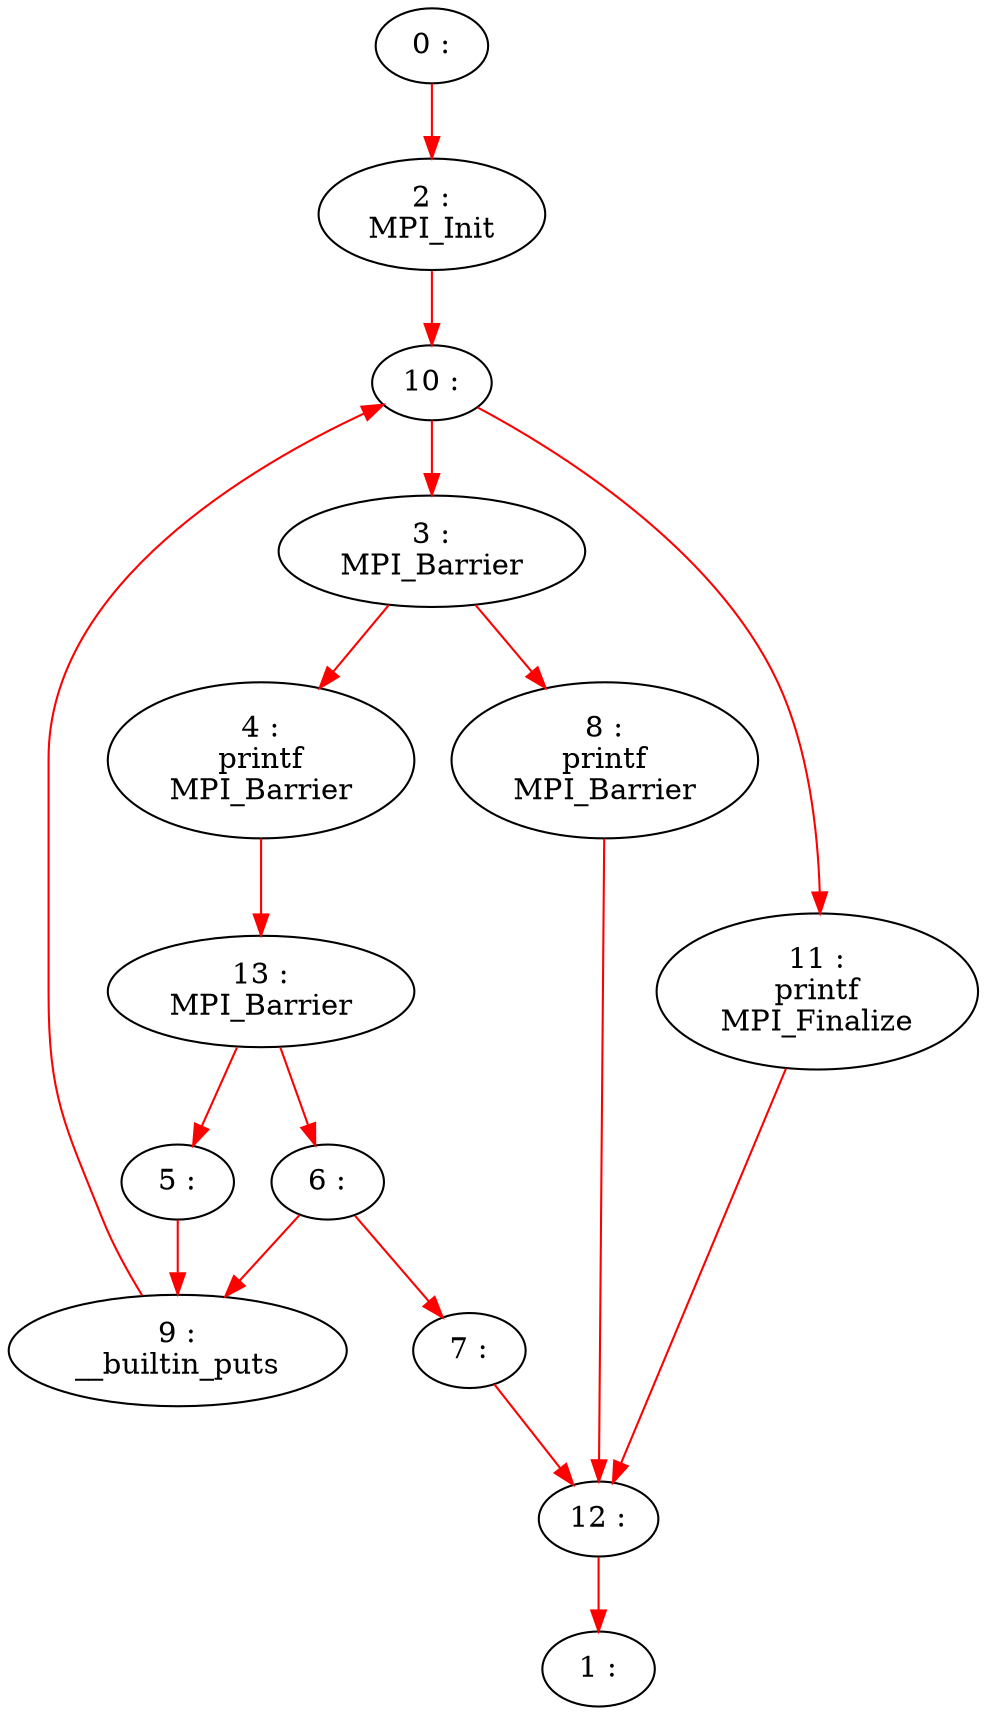 Digraph G{
	N0 [label="0 :\n" shape=ellipse]
	N2 [label="2 :\nMPI_Init\n" shape=ellipse]
	N3 [label="3 :\nMPI_Barrier\n" shape=ellipse]
	N4 [label="4 :\nprintf\nMPI_Barrier\n" shape=ellipse]
	N13 [label="13 :\nMPI_Barrier\n" shape=ellipse]
	N5 [label="5 :\n" shape=ellipse]
	N6 [label="6 :\n" shape=ellipse]
	N7 [label="7 :\n" shape=ellipse]
	N8 [label="8 :\nprintf\nMPI_Barrier\n" shape=ellipse]
	N9 [label="9 :\n__builtin_puts\n" shape=ellipse]
	N10 [label="10 :\n" shape=ellipse]
	N11 [label="11 :\nprintf\nMPI_Finalize\n" shape=ellipse]
	N12 [label="12 :\n" shape=ellipse]
	N1 [label="1 :\n" shape=ellipse]
	N0 -> N2 [color=red]
	N2 -> N10 [color=red]
	N3 -> N4 [color=red]
	N3 -> N8 [color=red]
	N4 -> N13 [color=red]
	N13 -> N5 [color=red]
	N13 -> N6 [color=red]
	N5 -> N9 [color=red]
	N6 -> N7 [color=red]
	N6 -> N9 [color=red]
	N7 -> N12 [color=red]
	N8 -> N12 [color=red]
	N9 -> N10 [color=red]
	N10 -> N3 [color=red]
	N10 -> N11 [color=red]
	N11 -> N12 [color=red]
	N12 -> N1 [color=red]
}
